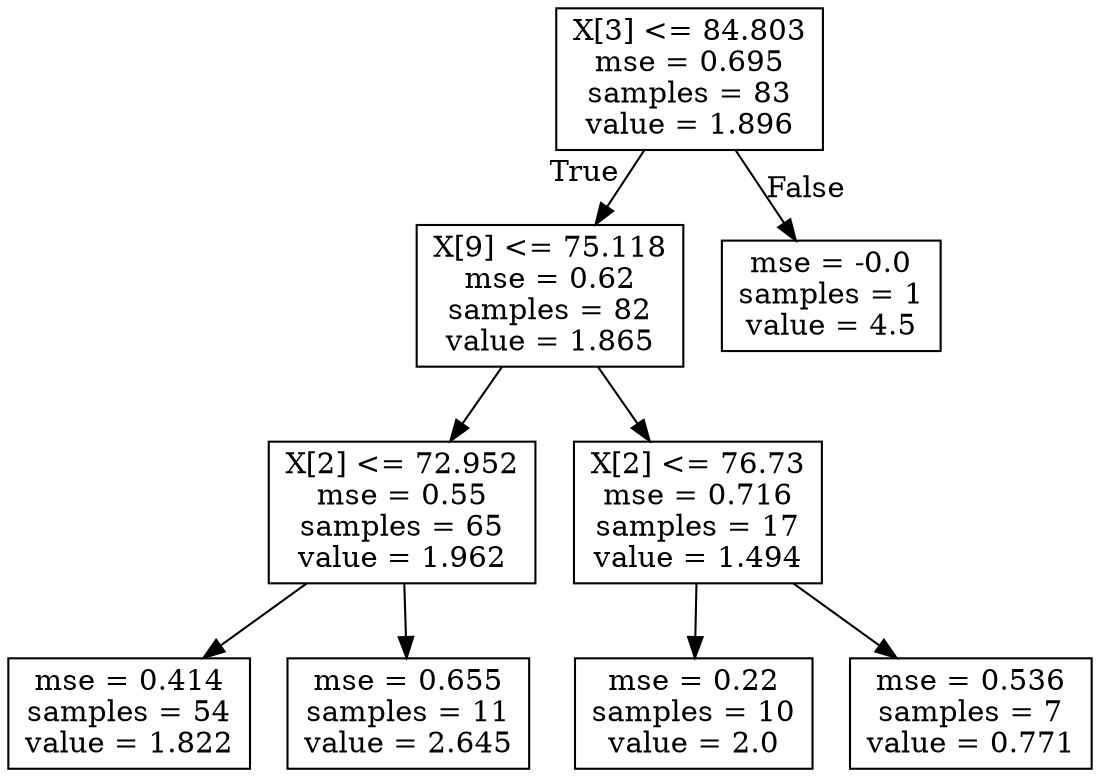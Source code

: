 digraph Tree {
node [shape=box] ;
0 [label="X[3] <= 84.803\nmse = 0.695\nsamples = 83\nvalue = 1.896"] ;
1 [label="X[9] <= 75.118\nmse = 0.62\nsamples = 82\nvalue = 1.865"] ;
0 -> 1 [labeldistance=2.5, labelangle=45, headlabel="True"] ;
3 [label="X[2] <= 72.952\nmse = 0.55\nsamples = 65\nvalue = 1.962"] ;
1 -> 3 ;
7 [label="mse = 0.414\nsamples = 54\nvalue = 1.822"] ;
3 -> 7 ;
8 [label="mse = 0.655\nsamples = 11\nvalue = 2.645"] ;
3 -> 8 ;
4 [label="X[2] <= 76.73\nmse = 0.716\nsamples = 17\nvalue = 1.494"] ;
1 -> 4 ;
5 [label="mse = 0.22\nsamples = 10\nvalue = 2.0"] ;
4 -> 5 ;
6 [label="mse = 0.536\nsamples = 7\nvalue = 0.771"] ;
4 -> 6 ;
2 [label="mse = -0.0\nsamples = 1\nvalue = 4.5"] ;
0 -> 2 [labeldistance=2.5, labelangle=-45, headlabel="False"] ;
}